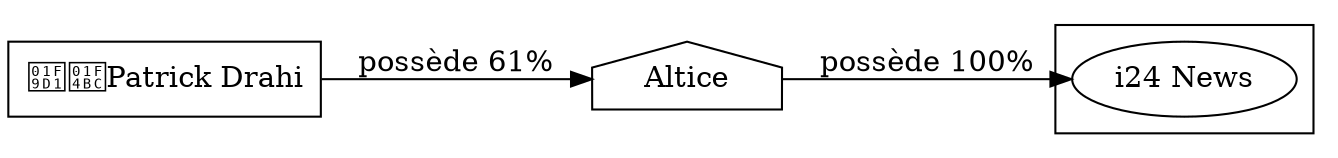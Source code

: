 digraph {
  rankdir=LR;
  subgraph roots {
    
      "patrick-drahi-56"[label="🧑‍💼Patrick Drahi" shape=box]
    
  }

  
    "altice-57"[label="Altice" shape=house]
  

  subgraph clusterLeaves {
    
      "i24-news-320"[label="i24 News"]
    
  }

  
    "altice-57" -> "i24-news-320" [
      label="possède 100%"
    ]
  
    "patrick-drahi-56" -> "altice-57" [
      label="possède 61%"
    ]
  
}
